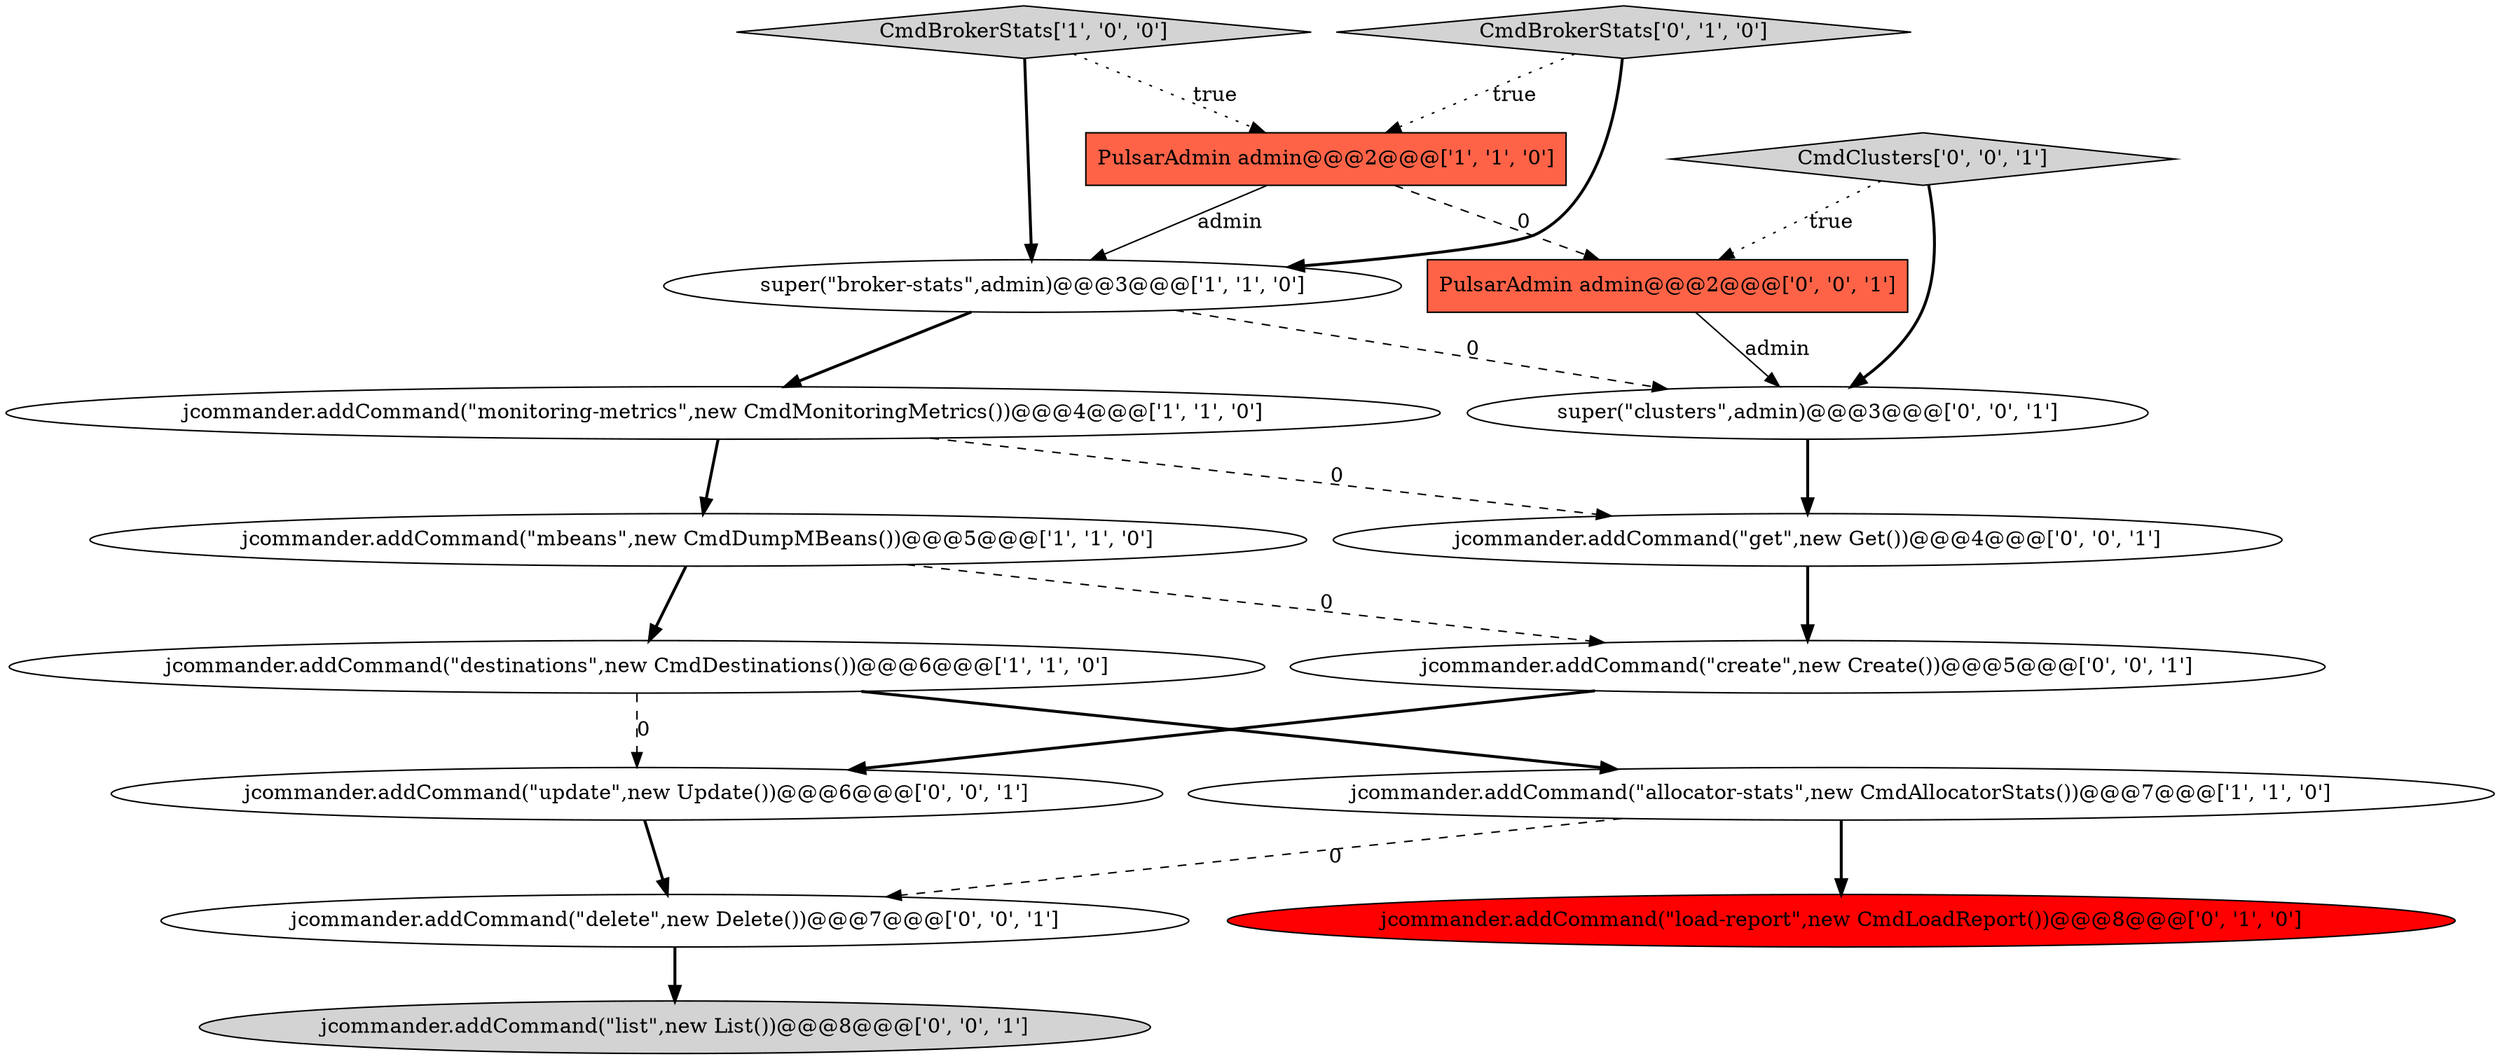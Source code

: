 digraph {
6 [style = filled, label = "CmdBrokerStats['1', '0', '0']", fillcolor = lightgray, shape = diamond image = "AAA0AAABBB1BBB"];
11 [style = filled, label = "jcommander.addCommand(\"get\",new Get())@@@4@@@['0', '0', '1']", fillcolor = white, shape = ellipse image = "AAA0AAABBB3BBB"];
3 [style = filled, label = "PulsarAdmin admin@@@2@@@['1', '1', '0']", fillcolor = tomato, shape = box image = "AAA0AAABBB1BBB"];
4 [style = filled, label = "super(\"broker-stats\",admin)@@@3@@@['1', '1', '0']", fillcolor = white, shape = ellipse image = "AAA0AAABBB1BBB"];
9 [style = filled, label = "CmdClusters['0', '0', '1']", fillcolor = lightgray, shape = diamond image = "AAA0AAABBB3BBB"];
8 [style = filled, label = "CmdBrokerStats['0', '1', '0']", fillcolor = lightgray, shape = diamond image = "AAA0AAABBB2BBB"];
2 [style = filled, label = "jcommander.addCommand(\"mbeans\",new CmdDumpMBeans())@@@5@@@['1', '1', '0']", fillcolor = white, shape = ellipse image = "AAA0AAABBB1BBB"];
7 [style = filled, label = "jcommander.addCommand(\"load-report\",new CmdLoadReport())@@@8@@@['0', '1', '0']", fillcolor = red, shape = ellipse image = "AAA1AAABBB2BBB"];
1 [style = filled, label = "jcommander.addCommand(\"monitoring-metrics\",new CmdMonitoringMetrics())@@@4@@@['1', '1', '0']", fillcolor = white, shape = ellipse image = "AAA0AAABBB1BBB"];
16 [style = filled, label = "PulsarAdmin admin@@@2@@@['0', '0', '1']", fillcolor = tomato, shape = box image = "AAA0AAABBB3BBB"];
13 [style = filled, label = "jcommander.addCommand(\"update\",new Update())@@@6@@@['0', '0', '1']", fillcolor = white, shape = ellipse image = "AAA0AAABBB3BBB"];
10 [style = filled, label = "super(\"clusters\",admin)@@@3@@@['0', '0', '1']", fillcolor = white, shape = ellipse image = "AAA0AAABBB3BBB"];
0 [style = filled, label = "jcommander.addCommand(\"allocator-stats\",new CmdAllocatorStats())@@@7@@@['1', '1', '0']", fillcolor = white, shape = ellipse image = "AAA0AAABBB1BBB"];
15 [style = filled, label = "jcommander.addCommand(\"list\",new List())@@@8@@@['0', '0', '1']", fillcolor = lightgray, shape = ellipse image = "AAA0AAABBB3BBB"];
14 [style = filled, label = "jcommander.addCommand(\"delete\",new Delete())@@@7@@@['0', '0', '1']", fillcolor = white, shape = ellipse image = "AAA0AAABBB3BBB"];
12 [style = filled, label = "jcommander.addCommand(\"create\",new Create())@@@5@@@['0', '0', '1']", fillcolor = white, shape = ellipse image = "AAA0AAABBB3BBB"];
5 [style = filled, label = "jcommander.addCommand(\"destinations\",new CmdDestinations())@@@6@@@['1', '1', '0']", fillcolor = white, shape = ellipse image = "AAA0AAABBB1BBB"];
5->13 [style = dashed, label="0"];
16->10 [style = solid, label="admin"];
11->12 [style = bold, label=""];
9->10 [style = bold, label=""];
3->4 [style = solid, label="admin"];
8->3 [style = dotted, label="true"];
0->7 [style = bold, label=""];
0->14 [style = dashed, label="0"];
12->13 [style = bold, label=""];
6->4 [style = bold, label=""];
2->12 [style = dashed, label="0"];
5->0 [style = bold, label=""];
1->11 [style = dashed, label="0"];
14->15 [style = bold, label=""];
1->2 [style = bold, label=""];
4->1 [style = bold, label=""];
8->4 [style = bold, label=""];
9->16 [style = dotted, label="true"];
6->3 [style = dotted, label="true"];
4->10 [style = dashed, label="0"];
13->14 [style = bold, label=""];
3->16 [style = dashed, label="0"];
2->5 [style = bold, label=""];
10->11 [style = bold, label=""];
}
